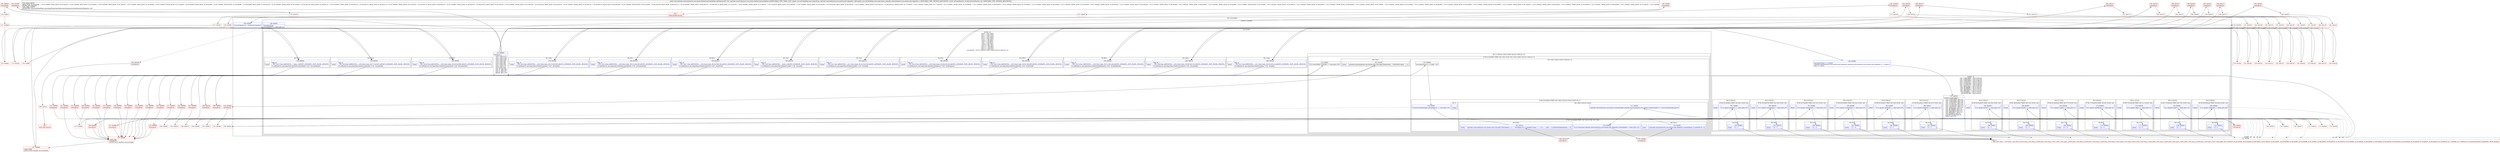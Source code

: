 digraph "CFG forandroidx.constraintlayout.core.motion.MotionConstrainedPoint.addValues(Ljava\/util\/HashMap;I)V" {
subgraph cluster_Region_1907793764 {
label = "R(2:1|(3:4|5|46))";
node [shape=record,color=blue];
Node_166 [shape=record,label="{166\:\ 0x0000|java.util.Iterator r0 = r9.keySet().iterator()\l\l}"];
subgraph cluster_LoopRegion_1854778675 {
label = "LOOP:0: (3:4|5|46)";
node [shape=record,color=blue];
Node_168 [shape=record,label="{168\:\ 0x000c|java.lang.String \lif (r0.hasNext() != false) goto L4\l}"];
subgraph cluster_Region_1954031680 {
label = "R(3:4|5|46)";
node [shape=record,color=blue];
Node_169 [shape=record,label="{169\:\ 0x000e|java.lang.String r1 = r0.next()\landroidx.constraintlayout.core.motion.utils.SplineSet androidx.constraintlayout.core.motion.utils.SplineSet r2 = r9.get(r1)\lchar r3 = 65535\l}"];
subgraph cluster_SwitchRegion_1909562471 {
label = "Switch: 13
 case -1249320806 -> R(2:(2:44|1)|1)
 case -1249320805 -> R(2:(2:41|1)|1)
 case -1249320804 -> R(2:(2:38|1)|1)
 case -1225497657 -> R(2:(2:35|1)|1)
 case -1225497656 -> R(2:(2:32|1)|1)
 case -1225497655 -> R(2:(2:29|1)|1)
 case -1001078227 -> R(2:(2:26|1)|1)
 case -987906986 -> R(2:(2:23|1)|1)
 case -987906985 -> R(2:(2:20|1)|1)
 case -908189618 -> R(2:(2:17|1)|1)
 case -908189617 -> R(2:(2:14|1)|1)
 case 92909918 -> R(2:(2:11|1)|1)
 case 803192288 -> R(2:(2:8|1)|1)";
node [shape=record,color=blue];
Node_170 [shape=record,label="{170\:\ 0x0020|switch(r1.hashCode()) \{\l    case \-1249320806: goto L42;\l    case \-1249320805: goto L39;\l    case \-1249320804: goto L36;\l    case \-1225497657: goto L33;\l    case \-1225497656: goto L30;\l    case \-1225497655: goto L27;\l    case \-1001078227: goto L24;\l    case \-987906986: goto L21;\l    case \-987906985: goto L18;\l    case \-908189618: goto L15;\l    case \-908189617: goto L12;\l    case 92909918: goto L9;\l    case 803192288: goto L6;\l    default: goto L45;\l\}\l}"];
subgraph cluster_Region_632277379 {
label = "R(2:(2:44|1)|1)";
node [shape=record,color=blue];
subgraph cluster_IfRegion_1613180909 {
label = "IF [B:209:0x00ab] THEN: R(2:44|1) ELSE: null";
node [shape=record,color=blue];
Node_209 [shape=record,label="{209\:\ 0x00ab|if (r1.equals(\"rotationX\") != false) goto L44\l}"];
subgraph cluster_Region_624872773 {
label = "R(2:44|1)";
node [shape=record,color=blue];
Node_210 [shape=record,label="{210\:\ 0x00ad|r3 = 2\l}"];
Node_InsnContainer_1673589487 [shape=record,label="{|break\l}"];
}
}
Node_InsnContainer_512714836 [shape=record,label="{|break\l}"];
}
subgraph cluster_Region_1169643991 {
label = "R(2:(2:41|1)|1)";
node [shape=record,color=blue];
subgraph cluster_IfRegion_481713867 {
label = "IF [B:206:0x00a1] THEN: R(2:41|1) ELSE: null";
node [shape=record,color=blue];
Node_206 [shape=record,label="{206\:\ 0x00a1|if (r1.equals(\"rotationY\") != false) goto L41\l}"];
subgraph cluster_Region_1746354783 {
label = "R(2:41|1)";
node [shape=record,color=blue];
Node_207 [shape=record,label="{207\:\ 0x00a3|r3 = 3\l}"];
Node_InsnContainer_2022019128 [shape=record,label="{|break\l}"];
}
}
Node_InsnContainer_489523892 [shape=record,label="{|break\l}"];
}
subgraph cluster_Region_1646985511 {
label = "R(2:(2:38|1)|1)";
node [shape=record,color=blue];
subgraph cluster_IfRegion_1279613871 {
label = "IF [B:203:0x0097] THEN: R(2:38|1) ELSE: null";
node [shape=record,color=blue];
Node_203 [shape=record,label="{203\:\ 0x0097|if (r1.equals(\"rotationZ\") != false) goto L38\l}"];
subgraph cluster_Region_1294207152 {
label = "R(2:38|1)";
node [shape=record,color=blue];
Node_204 [shape=record,label="{204\:\ 0x0099|r3 = 1\l}"];
Node_InsnContainer_412423759 [shape=record,label="{|break\l}"];
}
}
Node_InsnContainer_1763461059 [shape=record,label="{|break\l}"];
}
subgraph cluster_Region_1401176574 {
label = "R(2:(2:35|1)|1)";
node [shape=record,color=blue];
subgraph cluster_IfRegion_905637890 {
label = "IF [B:200:0x008c] THEN: R(2:35|1) ELSE: null";
node [shape=record,color=blue];
Node_200 [shape=record,label="{200\:\ 0x008c|if (r1.equals(\"translationX\") != false) goto L35\l}"];
subgraph cluster_Region_1864366040 {
label = "R(2:35|1)";
node [shape=record,color=blue];
Node_201 [shape=record,label="{201\:\ 0x008e|r3 = 'n'\l}"];
Node_InsnContainer_91074460 [shape=record,label="{|break\l}"];
}
}
Node_InsnContainer_239391405 [shape=record,label="{|break\l}"];
}
subgraph cluster_Region_2143217962 {
label = "R(2:(2:32|1)|1)";
node [shape=record,color=blue];
subgraph cluster_IfRegion_497450047 {
label = "IF [B:197:0x0081] THEN: R(2:32|1) ELSE: null";
node [shape=record,color=blue];
Node_197 [shape=record,label="{197\:\ 0x0081|if (r1.equals(\"translationY\") != false) goto L32\l}"];
subgraph cluster_Region_1016613787 {
label = "R(2:32|1)";
node [shape=record,color=blue];
Node_198 [shape=record,label="{198\:\ 0x0083|r3 = 11\l}"];
Node_InsnContainer_1977557336 [shape=record,label="{|break\l}"];
}
}
Node_InsnContainer_1562789108 [shape=record,label="{|break\l}"];
}
subgraph cluster_Region_1431896515 {
label = "R(2:(2:29|1)|1)";
node [shape=record,color=blue];
subgraph cluster_IfRegion_2066798803 {
label = "IF [B:194:0x0076] THEN: R(2:29|1) ELSE: null";
node [shape=record,color=blue];
Node_194 [shape=record,label="{194\:\ 0x0076|if (r1.equals(\"translationZ\") != false) goto L29\l}"];
subgraph cluster_Region_1850729453 {
label = "R(2:29|1)";
node [shape=record,color=blue];
Node_195 [shape=record,label="{195\:\ 0x0078|r3 = 'f'\l}"];
Node_InsnContainer_2003432204 [shape=record,label="{|break\l}"];
}
}
Node_InsnContainer_403118321 [shape=record,label="{|break\l}"];
}
subgraph cluster_Region_88954155 {
label = "R(2:(2:26|1)|1)";
node [shape=record,color=blue];
subgraph cluster_IfRegion_2026300177 {
label = "IF [B:191:0x006c] THEN: R(2:26|1) ELSE: null";
node [shape=record,color=blue];
Node_191 [shape=record,label="{191\:\ 0x006c|if (r1.equals(\"progress\") != false) goto L26\l}"];
subgraph cluster_Region_63112988 {
label = "R(2:26|1)";
node [shape=record,color=blue];
Node_192 [shape=record,label="{192\:\ 0x006e|r3 = 7\l}"];
Node_InsnContainer_1074761366 [shape=record,label="{|break\l}"];
}
}
Node_InsnContainer_1626330870 [shape=record,label="{|break\l}"];
}
subgraph cluster_Region_258225101 {
label = "R(2:(2:23|1)|1)";
node [shape=record,color=blue];
subgraph cluster_IfRegion_1089832795 {
label = "IF [B:188:0x0062] THEN: R(2:23|1) ELSE: null";
node [shape=record,color=blue];
Node_188 [shape=record,label="{188\:\ 0x0062|if (r1.equals(\"pivotX\") != false) goto L23\l}"];
subgraph cluster_Region_334659979 {
label = "R(2:23|1)";
node [shape=record,color=blue];
Node_189 [shape=record,label="{189\:\ 0x0064|r3 = 4\l}"];
Node_InsnContainer_2092092141 [shape=record,label="{|break\l}"];
}
}
Node_InsnContainer_1660222443 [shape=record,label="{|break\l}"];
}
subgraph cluster_Region_1277187619 {
label = "R(2:(2:20|1)|1)";
node [shape=record,color=blue];
subgraph cluster_IfRegion_537120675 {
label = "IF [B:185:0x0058] THEN: R(2:20|1) ELSE: null";
node [shape=record,color=blue];
Node_185 [shape=record,label="{185\:\ 0x0058|if (r1.equals(\"pivotY\") != false) goto L20\l}"];
subgraph cluster_Region_1833489661 {
label = "R(2:20|1)";
node [shape=record,color=blue];
Node_186 [shape=record,label="{186\:\ 0x005a|r3 = 5\l}"];
Node_InsnContainer_1242340588 [shape=record,label="{|break\l}"];
}
}
Node_InsnContainer_266477029 [shape=record,label="{|break\l}"];
}
subgraph cluster_Region_1094570868 {
label = "R(2:(2:17|1)|1)";
node [shape=record,color=blue];
subgraph cluster_IfRegion_2147312167 {
label = "IF [B:182:0x004d] THEN: R(2:17|1) ELSE: null";
node [shape=record,color=blue];
Node_182 [shape=record,label="{182\:\ 0x004d|if (r1.equals(\"scaleX\") != false) goto L17\l}"];
subgraph cluster_Region_2080965170 {
label = "R(2:17|1)";
node [shape=record,color=blue];
Node_183 [shape=record,label="{183\:\ 0x004f|r3 = 'b'\l}"];
Node_InsnContainer_1362655944 [shape=record,label="{|break\l}"];
}
}
Node_InsnContainer_1319782463 [shape=record,label="{|break\l}"];
}
subgraph cluster_Region_1629717741 {
label = "R(2:(2:14|1)|1)";
node [shape=record,color=blue];
subgraph cluster_IfRegion_1968910004 {
label = "IF [B:179:0x0041] THEN: R(2:14|1) ELSE: null";
node [shape=record,color=blue];
Node_179 [shape=record,label="{179\:\ 0x0041|if (r1.equals(\"scaleY\") != false) goto L14\l}"];
subgraph cluster_Region_1734938952 {
label = "R(2:14|1)";
node [shape=record,color=blue];
Node_180 [shape=record,label="{180\:\ 0x0043|r3 = 't'\l}"];
Node_InsnContainer_1730671853 [shape=record,label="{|break\l}"];
}
}
Node_InsnContainer_2068886406 [shape=record,label="{|break\l}"];
}
subgraph cluster_Region_111760621 {
label = "R(2:(2:11|1)|1)";
node [shape=record,color=blue];
subgraph cluster_IfRegion_707519490 {
label = "IF [B:176:0x0036] THEN: R(2:11|1) ELSE: null";
node [shape=record,color=blue];
Node_176 [shape=record,label="{176\:\ 0x0036|if (r1.equals(\"alpha\") != false) goto L11\l}"];
subgraph cluster_Region_1611672311 {
label = "R(2:11|1)";
node [shape=record,color=blue];
Node_177 [shape=record,label="{177\:\ 0x0038|r3 = 0\l}"];
Node_InsnContainer_1920204086 [shape=record,label="{|break\l}"];
}
}
Node_InsnContainer_205630589 [shape=record,label="{|break\l}"];
}
subgraph cluster_Region_1082367780 {
label = "R(2:(2:8|1)|1)";
node [shape=record,color=blue];
subgraph cluster_IfRegion_905803970 {
label = "IF [B:173:0x002b] THEN: R(2:8|1) ELSE: null";
node [shape=record,color=blue];
Node_173 [shape=record,label="{173\:\ 0x002b|if (r1.equals(\"pathRotate\") != false) goto L8\l}"];
subgraph cluster_Region_1272247604 {
label = "R(2:8|1)";
node [shape=record,color=blue];
Node_174 [shape=record,label="{174\:\ 0x002d|r3 = 6\l}"];
Node_InsnContainer_1477097734 [shape=record,label="{|break\l}"];
}
}
Node_InsnContainer_1495909438 [shape=record,label="{|break\l}"];
}
}
subgraph cluster_SwitchRegion_2146989806 {
label = "Switch: 14
 case 0 -> R(2:124|1)
 case 1 -> R(2:118|1)
 case 2 -> R(2:112|1)
 case 3 -> R(2:106|1)
 case 4 -> R(2:100|1)
 case 5 -> R(2:94|1)
 case 6 -> R(2:88|1)
 case 7 -> R(2:82|1)
 case 8 -> R(2:76|1)
 case 9 -> R(2:70|1)
 case 10 -> R(2:64|1)
 case 11 -> R(2:58|1)
 case 12 -> R(2:51|1)
 case default -> R(1:(2:130|1)(2:133|(2:136|(2:142|1)(2:139|1))(1:1)))";
node [shape=record,color=blue];
Node_212 [shape=record,label="{212\:\ 0x00b1|switch(r3) \{\l    case 0: goto L120;\l    case 1: goto L114;\l    case 2: goto L108;\l    case 3: goto L102;\l    case 4: goto L96;\l    case 5: goto L90;\l    case 6: goto L84;\l    case 7: goto L78;\l    case 8: goto L72;\l    case 9: goto L66;\l    case 10: goto L60;\l    case 11: goto L54;\l    case 12: goto L47;\l    default: goto L126;\l\}\l}"];
subgraph cluster_Region_89384167 {
label = "R(2:124|1)";
node [shape=record,color=blue];
Node_284 [shape=record,label="{284\:\ 0x01aa|PHI: r4 \l  PHI: (r4v5 float A[REMOVE]) = (r4v1 float) binds: [B:281:0x01a5] A[DONT_GENERATE, DONT_INLINE, REMOVE]\l|r2.setPoint(r10, java.lang.Float.isNaN(r8.alpha) ? 1.0f : r8.alpha)\l}"];
Node_InsnContainer_93264512 [shape=record,label="{|break\l}"];
}
subgraph cluster_Region_1029467495 {
label = "R(2:118|1)";
node [shape=record,color=blue];
Node_279 [shape=record,label="{279\:\ 0x019b|PHI: r6 \l  PHI: (r6v4 float A[REMOVE]) = (r6v0 float) binds: [B:276:0x0196] A[DONT_GENERATE, DONT_INLINE, REMOVE]\l|r2.setPoint(r10, java.lang.Float.isNaN(r8.rotation) ? 0.0f : r8.rotation)\l}"];
Node_InsnContainer_1542080923 [shape=record,label="{|break\l}"];
}
subgraph cluster_Region_1421815808 {
label = "R(2:112|1)";
node [shape=record,color=blue];
Node_274 [shape=record,label="{274\:\ 0x018c|PHI: r6 \l  PHI: (r6v6 float A[REMOVE]) = (r6v0 float) binds: [B:271:0x0187] A[DONT_GENERATE, DONT_INLINE, REMOVE]\l|r2.setPoint(r10, java.lang.Float.isNaN(r8.rotationX) ? 0.0f : r8.rotationX)\l}"];
Node_InsnContainer_1453656425 [shape=record,label="{|break\l}"];
}
subgraph cluster_Region_1630546175 {
label = "R(2:106|1)";
node [shape=record,color=blue];
Node_269 [shape=record,label="{269\:\ 0x017d|PHI: r6 \l  PHI: (r6v8 float A[REMOVE]) = (r6v0 float) binds: [B:266:0x0178] A[DONT_GENERATE, DONT_INLINE, REMOVE]\l|r2.setPoint(r10, java.lang.Float.isNaN(r8.rotationY) ? 0.0f : r8.rotationY)\l}"];
Node_InsnContainer_1094332343 [shape=record,label="{|break\l}"];
}
subgraph cluster_Region_2078186722 {
label = "R(2:100|1)";
node [shape=record,color=blue];
Node_264 [shape=record,label="{264\:\ 0x016d|PHI: r6 \l  PHI: (r6v10 float A[REMOVE]) = (r6v0 float) binds: [B:261:0x0168] A[DONT_GENERATE, DONT_INLINE, REMOVE]\l|r2.setPoint(r10, java.lang.Float.isNaN(r8.mPivotX) ? 0.0f : r8.mPivotX)\l}"];
Node_InsnContainer_1008494090 [shape=record,label="{|break\l}"];
}
subgraph cluster_Region_632811947 {
label = "R(2:94|1)";
node [shape=record,color=blue];
Node_259 [shape=record,label="{259\:\ 0x015d|PHI: r6 \l  PHI: (r6v12 float A[REMOVE]) = (r6v0 float) binds: [B:256:0x0158] A[DONT_GENERATE, DONT_INLINE, REMOVE]\l|r2.setPoint(r10, java.lang.Float.isNaN(r8.mPivotY) ? 0.0f : r8.mPivotY)\l}"];
Node_InsnContainer_900945539 [shape=record,label="{|break\l}"];
}
subgraph cluster_Region_136706605 {
label = "R(2:88|1)";
node [shape=record,color=blue];
Node_254 [shape=record,label="{254\:\ 0x014d|PHI: r6 \l  PHI: (r6v14 float A[REMOVE]) = (r6v0 float) binds: [B:251:0x0148] A[DONT_GENERATE, DONT_INLINE, REMOVE]\l|r2.setPoint(r10, java.lang.Float.isNaN(r8.mPathRotate) ? 0.0f : r8.mPathRotate)\l}"];
Node_InsnContainer_1269038877 [shape=record,label="{|break\l}"];
}
subgraph cluster_Region_1748126726 {
label = "R(2:82|1)";
node [shape=record,color=blue];
Node_249 [shape=record,label="{249\:\ 0x013d|PHI: r6 \l  PHI: (r6v16 float A[REMOVE]) = (r6v0 float) binds: [B:246:0x0138] A[DONT_GENERATE, DONT_INLINE, REMOVE]\l|r2.setPoint(r10, java.lang.Float.isNaN(r8.mProgress) ? 0.0f : r8.mProgress)\l}"];
Node_InsnContainer_1534342729 [shape=record,label="{|break\l}"];
}
subgraph cluster_Region_1736762478 {
label = "R(2:76|1)";
node [shape=record,color=blue];
Node_244 [shape=record,label="{244\:\ 0x012d|PHI: r4 \l  PHI: (r4v7 float A[REMOVE]) = (r4v1 float) binds: [B:241:0x0128] A[DONT_GENERATE, DONT_INLINE, REMOVE]\l|r2.setPoint(r10, java.lang.Float.isNaN(r8.scaleX) ? 1.0f : r8.scaleX)\l}"];
Node_InsnContainer_75966235 [shape=record,label="{|break\l}"];
}
subgraph cluster_Region_2099542940 {
label = "R(2:70|1)";
node [shape=record,color=blue];
Node_239 [shape=record,label="{239\:\ 0x011d|PHI: r4 \l  PHI: (r4v9 float A[REMOVE]) =  binds: [] A[DONT_GENERATE, DONT_INLINE, REMOVE]\l|r2.setPoint(r10, java.lang.Float.isNaN(r8.scaleY) ? 1.0f : r8.scaleY)\l}"];
Node_InsnContainer_724532806 [shape=record,label="{|break\l}"];
}
subgraph cluster_Region_1517748871 {
label = "R(2:64|1)";
node [shape=record,color=blue];
Node_234 [shape=record,label="{234\:\ 0x010d|PHI: r6 \l  PHI: (r6v18 float A[REMOVE]) = (r6v0 float) binds: [B:231:0x0108] A[DONT_GENERATE, DONT_INLINE, REMOVE]\l|r2.setPoint(r10, java.lang.Float.isNaN(r8.translationX) ? 0.0f : r8.translationX)\l}"];
Node_InsnContainer_2141206313 [shape=record,label="{|break\l}"];
}
subgraph cluster_Region_543106995 {
label = "R(2:58|1)";
node [shape=record,color=blue];
Node_229 [shape=record,label="{229\:\ 0x00fd|PHI: r6 \l  PHI: (r6v20 float A[REMOVE]) = (r6v0 float) binds: [B:226:0x00f8] A[DONT_GENERATE, DONT_INLINE, REMOVE]\l|r2.setPoint(r10, java.lang.Float.isNaN(r8.translationY) ? 0.0f : r8.translationY)\l}"];
Node_InsnContainer_94146794 [shape=record,label="{|break\l}"];
}
subgraph cluster_Region_1622675522 {
label = "R(2:51|1)";
node [shape=record,color=blue];
Node_224 [shape=record,label="{224\:\ 0x00ed|PHI: r6 \l  PHI: (r6v22 float A[REMOVE]) =  binds: [] A[DONT_GENERATE, DONT_INLINE, REMOVE]\l|r2.setPoint(r10, java.lang.Float.isNaN(r8.translationZ) ? 0.0f : r8.translationZ)\l}"];
Node_InsnContainer_949932221 [shape=record,label="{|break\l}"];
}
subgraph cluster_Region_1746097318 {
label = "R(1:(2:130|1)(2:133|(2:136|(2:142|1)(2:139|1))(1:1)))";
node [shape=record,color=blue];
subgraph cluster_IfRegion_385101810 {
label = "IF [B:214:0x00bc] THEN: R(2:130|1) ELSE: R(2:133|(2:136|(2:142|1)(2:139|1))(1:1))";
node [shape=record,color=blue];
Node_214 [shape=record,label="{214\:\ 0x00bc|if (r1.startsWith(\"CUSTOM\") != true) goto L129\l}"];
subgraph cluster_Region_1997469190 {
label = "R(2:130|1)";
node [shape=record,color=blue];
Node_287 [shape=record,label="{287\:\ 0x01d5|androidx.constraintlayout.core.motion.utils.Utils.loge(\"MotionPaths\", \"UNKNOWN spline \" + r1)\l}"];
Node_InsnContainer_962317154 [shape=record,label="{|break\l}"];
}
subgraph cluster_Region_1354025736 {
label = "R(2:133|(2:136|(2:142|1)(2:139|1))(1:1))";
node [shape=record,color=blue];
Node_215 [shape=record,label="{215\:\ 0x00be|java.lang.String r3 = r1.split(\",\")[1]\l}"];
subgraph cluster_IfRegion_823264379 {
label = "IF [B:216:0x00cc] THEN: R(2:136|(2:142|1)(2:139|1)) ELSE: R(1:1)";
node [shape=record,color=blue];
Node_216 [shape=record,label="{216\:\ 0x00cc|if (r8.mCustomVariable.containsKey(r3) == true) goto L135\l}"];
subgraph cluster_Region_1568877112 {
label = "R(2:136|(2:142|1)(2:139|1))";
node [shape=record,color=blue];
Node_217 [shape=record,label="{217\:\ 0x00ce|androidx.constraintlayout.core.motion.CustomVariable androidx.constraintlayout.core.motion.CustomVariable r5 = r8.mCustomVariable.get(r3)\l}"];
subgraph cluster_IfRegion_1050574674 {
label = "IF [B:218:0x00d8] THEN: R(2:142|1) ELSE: R(2:139|1)";
node [shape=record,color=blue];
Node_218 [shape=record,label="{218\:\ 0x00d8|if ((r2 instanceof androidx.constraintlayout.core.motion.utils.SplineSet.CustomSpline) != false) goto L141\l}"];
subgraph cluster_Region_1545548092 {
label = "R(2:142|1)";
node [shape=record,color=blue];
Node_219 [shape=record,label="{219\:\ 0x00da|((androidx.constraintlayout.core.motion.utils.SplineSet.CustomSpline) r2).setPoint(r10, r5)\l}"];
Node_InsnContainer_1268715147 [shape=record,label="{|break\l}"];
}
subgraph cluster_Region_94693299 {
label = "R(2:139|1)";
node [shape=record,color=blue];
Node_285 [shape=record,label="{285\:\ 0x01ae|androidx.constraintlayout.core.motion.utils.Utils.loge(\"MotionPaths\", r1 + \" ViewSpline not a CustomSet frame = \" + r10 + \", value\" + r5.getValueToInterpolate() + r2)\l}"];
Node_InsnContainer_2091066293 [shape=record,label="{|break\l}"];
}
}
}
subgraph cluster_Region_2090685665 {
label = "R(1:1)";
node [shape=record,color=blue];
Node_InsnContainer_469405899 [shape=record,label="{|break\l}"];
}
}
}
}
}
}
}
}
}
Node_164 [shape=record,color=red,label="{164\:\ ?|MTH_ENTER_BLOCK\l}"];
Node_167 [shape=record,color=red,label="{167\:\ 0x0008|LOOP_START\lLOOP:0: B:167:0x0008\-\>B:310:0x0008\l}"];
Node_172 [shape=record,color=red,label="{172\:\ 0x0025}"];
Node_175 [shape=record,color=red,label="{175\:\ 0x0030}"];
Node_178 [shape=record,color=red,label="{178\:\ 0x003b}"];
Node_181 [shape=record,color=red,label="{181\:\ 0x0047}"];
Node_184 [shape=record,color=red,label="{184\:\ 0x0052}"];
Node_187 [shape=record,color=red,label="{187\:\ 0x005c}"];
Node_190 [shape=record,color=red,label="{190\:\ 0x0066}"];
Node_193 [shape=record,color=red,label="{193\:\ 0x0070}"];
Node_196 [shape=record,color=red,label="{196\:\ 0x007b}"];
Node_199 [shape=record,color=red,label="{199\:\ 0x0086}"];
Node_202 [shape=record,color=red,label="{202\:\ 0x0091}"];
Node_205 [shape=record,color=red,label="{205\:\ 0x009b}"];
Node_208 [shape=record,color=red,label="{208\:\ 0x00a5}"];
Node_211 [shape=record,color=red,label="{211\:\ 0x00ae|PHI: r3 \l  PHI: (r3v1 char) = (r3v0 char), (r3v0 char), (r3v35 char), (r3v0 char), (r3v36 char), (r3v0 char), (r3v37 char), (r3v0 char), (r3v38 char), (r3v0 char), (r3v39 char), (r3v0 char), (r3v40 char), (r3v0 char), (r3v41 char), (r3v0 char), (r3v42 char), (r3v0 char), (r3v43 char), (r3v0 char), (r3v44 char), (r3v0 char), (r3v45 char), (r3v0 char), (r3v46 char), (r3v0 char), (r3v47 char) binds: [B:170:0x0020, B:209:0x00ab, B:210:0x00ad, B:206:0x00a1, B:207:0x00a3, B:203:0x0097, B:204:0x0099, B:200:0x008c, B:201:0x008e, B:197:0x0081, B:198:0x0083, B:194:0x0076, B:195:0x0078, B:191:0x006c, B:192:0x006e, B:188:0x0062, B:189:0x0064, B:185:0x0058, B:186:0x005a, B:182:0x004d, B:183:0x004f, B:179:0x0041, B:180:0x0043, B:176:0x0036, B:177:0x0038, B:173:0x002b, B:174:0x002d] A[DONT_GENERATE, DONT_INLINE]\l}"];
Node_291 [shape=record,color=red,label="{291\:\ 0x00e2|SYNTHETIC\l}"];
Node_220 [shape=record,color=red,label="{220\:\ 0x00e2}"];
Node_221 [shape=record,color=red,label="{221\:\ 0x00e8}"];
Node_223 [shape=record,color=red,label="{223\:\ 0x00eb}"];
Node_311 [shape=record,color=red,label="{311\:\ 0x0008|SYNTHETIC\l}"];
Node_310 [shape=record,color=red,label="{310\:\ 0x0008|LOOP_END\lSYNTHETIC\lLOOP:0: B:167:0x0008\-\>B:310:0x0008\l}"];
Node_292 [shape=record,color=red,label="{292\:\ 0x00f2|SYNTHETIC\l}"];
Node_225 [shape=record,color=red,label="{225\:\ 0x00f2}"];
Node_226 [shape=record,color=red,label="{226\:\ 0x00f8}"];
Node_228 [shape=record,color=red,label="{228\:\ 0x00fb}"];
Node_312 [shape=record,color=red,label="{312\:\ 0x0008|SYNTHETIC\l}"];
Node_293 [shape=record,color=red,label="{293\:\ 0x0102|SYNTHETIC\l}"];
Node_230 [shape=record,color=red,label="{230\:\ 0x0102}"];
Node_231 [shape=record,color=red,label="{231\:\ 0x0108}"];
Node_233 [shape=record,color=red,label="{233\:\ 0x010b}"];
Node_313 [shape=record,color=red,label="{313\:\ 0x0008|SYNTHETIC\l}"];
Node_294 [shape=record,color=red,label="{294\:\ 0x0112|SYNTHETIC\l}"];
Node_235 [shape=record,color=red,label="{235\:\ 0x0112}"];
Node_236 [shape=record,color=red,label="{236\:\ 0x0118}"];
Node_238 [shape=record,color=red,label="{238\:\ 0x011b}"];
Node_314 [shape=record,color=red,label="{314\:\ 0x0008|SYNTHETIC\l}"];
Node_295 [shape=record,color=red,label="{295\:\ 0x0122|SYNTHETIC\l}"];
Node_240 [shape=record,color=red,label="{240\:\ 0x0122}"];
Node_241 [shape=record,color=red,label="{241\:\ 0x0128}"];
Node_243 [shape=record,color=red,label="{243\:\ 0x012b}"];
Node_315 [shape=record,color=red,label="{315\:\ 0x0008|SYNTHETIC\l}"];
Node_296 [shape=record,color=red,label="{296\:\ 0x0132|SYNTHETIC\l}"];
Node_245 [shape=record,color=red,label="{245\:\ 0x0132}"];
Node_246 [shape=record,color=red,label="{246\:\ 0x0138}"];
Node_248 [shape=record,color=red,label="{248\:\ 0x013b}"];
Node_316 [shape=record,color=red,label="{316\:\ 0x0008|SYNTHETIC\l}"];
Node_297 [shape=record,color=red,label="{297\:\ 0x0142|SYNTHETIC\l}"];
Node_250 [shape=record,color=red,label="{250\:\ 0x0142}"];
Node_251 [shape=record,color=red,label="{251\:\ 0x0148}"];
Node_253 [shape=record,color=red,label="{253\:\ 0x014b}"];
Node_317 [shape=record,color=red,label="{317\:\ 0x0008|SYNTHETIC\l}"];
Node_298 [shape=record,color=red,label="{298\:\ 0x0152|SYNTHETIC\l}"];
Node_255 [shape=record,color=red,label="{255\:\ 0x0152}"];
Node_256 [shape=record,color=red,label="{256\:\ 0x0158}"];
Node_258 [shape=record,color=red,label="{258\:\ 0x015b}"];
Node_318 [shape=record,color=red,label="{318\:\ 0x0008|SYNTHETIC\l}"];
Node_299 [shape=record,color=red,label="{299\:\ 0x0162|SYNTHETIC\l}"];
Node_260 [shape=record,color=red,label="{260\:\ 0x0162}"];
Node_261 [shape=record,color=red,label="{261\:\ 0x0168}"];
Node_263 [shape=record,color=red,label="{263\:\ 0x016b}"];
Node_319 [shape=record,color=red,label="{319\:\ 0x0008|SYNTHETIC\l}"];
Node_300 [shape=record,color=red,label="{300\:\ 0x0172|SYNTHETIC\l}"];
Node_265 [shape=record,color=red,label="{265\:\ 0x0172}"];
Node_266 [shape=record,color=red,label="{266\:\ 0x0178}"];
Node_268 [shape=record,color=red,label="{268\:\ 0x017b}"];
Node_320 [shape=record,color=red,label="{320\:\ 0x0008|SYNTHETIC\l}"];
Node_301 [shape=record,color=red,label="{301\:\ 0x0181|SYNTHETIC\l}"];
Node_270 [shape=record,color=red,label="{270\:\ 0x0181}"];
Node_271 [shape=record,color=red,label="{271\:\ 0x0187}"];
Node_273 [shape=record,color=red,label="{273\:\ 0x018a}"];
Node_321 [shape=record,color=red,label="{321\:\ 0x0008|SYNTHETIC\l}"];
Node_302 [shape=record,color=red,label="{302\:\ 0x0190|SYNTHETIC\l}"];
Node_275 [shape=record,color=red,label="{275\:\ 0x0190}"];
Node_276 [shape=record,color=red,label="{276\:\ 0x0196}"];
Node_278 [shape=record,color=red,label="{278\:\ 0x0199}"];
Node_322 [shape=record,color=red,label="{322\:\ 0x0008|SYNTHETIC\l}"];
Node_303 [shape=record,color=red,label="{303\:\ 0x019f|SYNTHETIC\l}"];
Node_280 [shape=record,color=red,label="{280\:\ 0x019f}"];
Node_281 [shape=record,color=red,label="{281\:\ 0x01a5}"];
Node_283 [shape=record,color=red,label="{283\:\ 0x01a8}"];
Node_323 [shape=record,color=red,label="{323\:\ 0x0008|SYNTHETIC\l}"];
Node_309 [shape=record,color=red,label="{309\:\ 0x00b4|SYNTHETIC\l}"];
Node_213 [shape=record,color=red,label="{213\:\ 0x00b4}"];
Node_304 [shape=record,color=red,label="{304\:\ 0x01d5|SYNTHETIC\l}"];
Node_324 [shape=record,color=red,label="{324\:\ 0x0008|SYNTHETIC\l}"];
Node_308 [shape=record,color=red,label="{308\:\ 0x00be|SYNTHETIC\l}"];
Node_305 [shape=record,color=red,label="{305\:\ 0x00ce|SYNTHETIC\l}"];
Node_306 [shape=record,color=red,label="{306\:\ 0x01ae|SYNTHETIC\l}"];
Node_326 [shape=record,color=red,label="{326\:\ 0x0008|SYNTHETIC\l}"];
Node_307 [shape=record,color=red,label="{307\:\ 0x00da|SYNTHETIC\l}"];
Node_327 [shape=record,color=red,label="{327\:\ 0x0008|SYNTHETIC\l}"];
Node_325 [shape=record,color=red,label="{325\:\ 0x0008|SYNTHETIC\l}"];
Node_290 [shape=record,color=red,label="{290\:\ 0x01eb|SYNTHETIC\l}"];
Node_289 [shape=record,color=red,label="{289\:\ 0x01eb}"];
Node_165 [shape=record,color=red,label="{165\:\ ?|MTH_EXIT_BLOCK\l}"];
MethodNode[shape=record,label="{public void androidx.constraintlayout.core.motion.MotionConstrainedPoint.addValues((r8v0 'this' androidx.constraintlayout.core.motion.MotionConstrainedPoint A[IMMUTABLE_TYPE, THIS]), (r9v0 'splines' java.util.HashMap\<java.lang.String, androidx.constraintlayout.core.motion.utils.SplineSet\> A[D('splines' java.util.HashMap\<java.lang.String, androidx.constraintlayout.core.motion.utils.SplineSet\>), IMMUTABLE_TYPE, METHOD_ARGUMENT]), (r10v0 'mFramePosition' int A[D('mFramePosition' int), IMMUTABLE_TYPE, METHOD_ARGUMENT]))  | USE_LINES_HINTS\lBACK_EDGE: B:219:0x00da \-\> B:167:0x0008, BACK_EDGE: B:285:0x01ae \-\> B:167:0x0008, BACK_EDGE: B:216:0x00cc \-\> B:167:0x0008, BACK_EDGE: B:287:0x01d5 \-\> B:167:0x0008, BACK_EDGE: B:224:0x00ed \-\> B:167:0x0008, CROSS_EDGE: B:221:0x00e8 \-\> B:224:0x00ed, BACK_EDGE: B:229:0x00fd \-\> B:167:0x0008, CROSS_EDGE: B:226:0x00f8 \-\> B:229:0x00fd, BACK_EDGE: B:234:0x010d \-\> B:167:0x0008, CROSS_EDGE: B:231:0x0108 \-\> B:234:0x010d, BACK_EDGE: B:239:0x011d \-\> B:167:0x0008, CROSS_EDGE: B:236:0x0118 \-\> B:239:0x011d, BACK_EDGE: B:244:0x012d \-\> B:167:0x0008, CROSS_EDGE: B:241:0x0128 \-\> B:244:0x012d, BACK_EDGE: B:249:0x013d \-\> B:167:0x0008, CROSS_EDGE: B:246:0x0138 \-\> B:249:0x013d, BACK_EDGE: B:254:0x014d \-\> B:167:0x0008, CROSS_EDGE: B:251:0x0148 \-\> B:254:0x014d, BACK_EDGE: B:259:0x015d \-\> B:167:0x0008, CROSS_EDGE: B:256:0x0158 \-\> B:259:0x015d, BACK_EDGE: B:264:0x016d \-\> B:167:0x0008, CROSS_EDGE: B:261:0x0168 \-\> B:264:0x016d, BACK_EDGE: B:269:0x017d \-\> B:167:0x0008, CROSS_EDGE: B:266:0x0178 \-\> B:269:0x017d, BACK_EDGE: B:274:0x018c \-\> B:167:0x0008, CROSS_EDGE: B:271:0x0187 \-\> B:274:0x018c, BACK_EDGE: B:279:0x019b \-\> B:167:0x0008, CROSS_EDGE: B:276:0x0196 \-\> B:279:0x019b, BACK_EDGE: B:284:0x01aa \-\> B:167:0x0008, CROSS_EDGE: B:281:0x01a5 \-\> B:284:0x01aa, CROSS_EDGE: B:173:0x002b \-\> B:211:0x00ae, CROSS_EDGE: B:177:0x0038 \-\> B:211:0x00ae, CROSS_EDGE: B:176:0x0036 \-\> B:211:0x00ae, CROSS_EDGE: B:180:0x0043 \-\> B:211:0x00ae, CROSS_EDGE: B:179:0x0041 \-\> B:211:0x00ae, CROSS_EDGE: B:183:0x004f \-\> B:211:0x00ae, CROSS_EDGE: B:182:0x004d \-\> B:211:0x00ae, CROSS_EDGE: B:186:0x005a \-\> B:211:0x00ae, CROSS_EDGE: B:185:0x0058 \-\> B:211:0x00ae, CROSS_EDGE: B:189:0x0064 \-\> B:211:0x00ae, CROSS_EDGE: B:188:0x0062 \-\> B:211:0x00ae, CROSS_EDGE: B:192:0x006e \-\> B:211:0x00ae, CROSS_EDGE: B:191:0x006c \-\> B:211:0x00ae, CROSS_EDGE: B:195:0x0078 \-\> B:211:0x00ae, CROSS_EDGE: B:194:0x0076 \-\> B:211:0x00ae, CROSS_EDGE: B:198:0x0083 \-\> B:211:0x00ae, CROSS_EDGE: B:197:0x0081 \-\> B:211:0x00ae, CROSS_EDGE: B:201:0x008e \-\> B:211:0x00ae, CROSS_EDGE: B:200:0x008c \-\> B:211:0x00ae, CROSS_EDGE: B:204:0x0099 \-\> B:211:0x00ae, CROSS_EDGE: B:203:0x0097 \-\> B:211:0x00ae, CROSS_EDGE: B:207:0x00a3 \-\> B:211:0x00ae, CROSS_EDGE: B:206:0x00a1 \-\> B:211:0x00ae, CROSS_EDGE: B:210:0x00ad \-\> B:211:0x00ae, CROSS_EDGE: B:209:0x00ab \-\> B:211:0x00ae, CROSS_EDGE: B:170:0x0020 \-\> B:211:0x00ae\lINLINE_NOT_NEEDED\lTYPE_VARS: EMPTY\lSIGNATURE: (Ljava\/util\/HashMap\<Ljava\/lang\/String;Landroidx\/constraintlayout\/core\/motion\/utils\/SplineSet;\>;I)V\l}"];
MethodNode -> Node_164;Node_166 -> Node_167;
Node_168 -> Node_169;
Node_168 -> Node_290[style=dashed];
Node_169 -> Node_170;
Node_170 -> Node_172;
Node_170 -> Node_175;
Node_170 -> Node_178;
Node_170 -> Node_181;
Node_170 -> Node_184;
Node_170 -> Node_187;
Node_170 -> Node_190;
Node_170 -> Node_193;
Node_170 -> Node_196;
Node_170 -> Node_199;
Node_170 -> Node_202;
Node_170 -> Node_205;
Node_170 -> Node_208;
Node_170 -> Node_211;
Node_209 -> Node_210;
Node_209 -> Node_211[style=dashed];
Node_210 -> Node_211;
Node_206 -> Node_207;
Node_206 -> Node_211[style=dashed];
Node_207 -> Node_211;
Node_203 -> Node_204;
Node_203 -> Node_211[style=dashed];
Node_204 -> Node_211;
Node_200 -> Node_201;
Node_200 -> Node_211[style=dashed];
Node_201 -> Node_211;
Node_197 -> Node_198;
Node_197 -> Node_211[style=dashed];
Node_198 -> Node_211;
Node_194 -> Node_195;
Node_194 -> Node_211[style=dashed];
Node_195 -> Node_211;
Node_191 -> Node_192;
Node_191 -> Node_211[style=dashed];
Node_192 -> Node_211;
Node_188 -> Node_189;
Node_188 -> Node_211[style=dashed];
Node_189 -> Node_211;
Node_185 -> Node_186;
Node_185 -> Node_211[style=dashed];
Node_186 -> Node_211;
Node_182 -> Node_183;
Node_182 -> Node_211[style=dashed];
Node_183 -> Node_211;
Node_179 -> Node_180;
Node_179 -> Node_211[style=dashed];
Node_180 -> Node_211;
Node_176 -> Node_177;
Node_176 -> Node_211[style=dashed];
Node_177 -> Node_211;
Node_173 -> Node_174;
Node_173 -> Node_211[style=dashed];
Node_174 -> Node_211;
Node_212 -> Node_291;
Node_212 -> Node_292;
Node_212 -> Node_293;
Node_212 -> Node_294;
Node_212 -> Node_295;
Node_212 -> Node_296;
Node_212 -> Node_297;
Node_212 -> Node_298;
Node_212 -> Node_299;
Node_212 -> Node_300;
Node_212 -> Node_301;
Node_212 -> Node_302;
Node_212 -> Node_303;
Node_212 -> Node_309;
Node_284 -> Node_323;
Node_279 -> Node_322;
Node_274 -> Node_321;
Node_269 -> Node_320;
Node_264 -> Node_319;
Node_259 -> Node_318;
Node_254 -> Node_317;
Node_249 -> Node_316;
Node_244 -> Node_315;
Node_239 -> Node_314;
Node_234 -> Node_313;
Node_229 -> Node_312;
Node_224 -> Node_311;
Node_214 -> Node_304;
Node_214 -> Node_308[style=dashed];
Node_287 -> Node_324;
Node_215 -> Node_216;
Node_216 -> Node_305;
Node_216 -> Node_325[style=dashed];
Node_217 -> Node_218;
Node_218 -> Node_306[style=dashed];
Node_218 -> Node_307;
Node_219 -> Node_327;
Node_285 -> Node_326;
Node_164 -> Node_166;
Node_167 -> Node_168;
Node_172 -> Node_173;
Node_175 -> Node_176;
Node_178 -> Node_179;
Node_181 -> Node_182;
Node_184 -> Node_185;
Node_187 -> Node_188;
Node_190 -> Node_191;
Node_193 -> Node_194;
Node_196 -> Node_197;
Node_199 -> Node_200;
Node_202 -> Node_203;
Node_205 -> Node_206;
Node_208 -> Node_209;
Node_211 -> Node_212;
Node_291 -> Node_220;
Node_220 -> Node_221;
Node_221 -> Node_223;
Node_221 -> Node_224;
Node_223 -> Node_224;
Node_311 -> Node_310;
Node_310 -> Node_167;
Node_292 -> Node_225;
Node_225 -> Node_226;
Node_226 -> Node_228;
Node_226 -> Node_229;
Node_228 -> Node_229;
Node_312 -> Node_310;
Node_293 -> Node_230;
Node_230 -> Node_231;
Node_231 -> Node_233;
Node_231 -> Node_234;
Node_233 -> Node_234;
Node_313 -> Node_310;
Node_294 -> Node_235;
Node_235 -> Node_236;
Node_236 -> Node_238;
Node_236 -> Node_239;
Node_238 -> Node_239;
Node_314 -> Node_310;
Node_295 -> Node_240;
Node_240 -> Node_241;
Node_241 -> Node_243;
Node_241 -> Node_244;
Node_243 -> Node_244;
Node_315 -> Node_310;
Node_296 -> Node_245;
Node_245 -> Node_246;
Node_246 -> Node_248;
Node_246 -> Node_249;
Node_248 -> Node_249;
Node_316 -> Node_310;
Node_297 -> Node_250;
Node_250 -> Node_251;
Node_251 -> Node_253;
Node_251 -> Node_254;
Node_253 -> Node_254;
Node_317 -> Node_310;
Node_298 -> Node_255;
Node_255 -> Node_256;
Node_256 -> Node_258;
Node_256 -> Node_259;
Node_258 -> Node_259;
Node_318 -> Node_310;
Node_299 -> Node_260;
Node_260 -> Node_261;
Node_261 -> Node_263;
Node_261 -> Node_264;
Node_263 -> Node_264;
Node_319 -> Node_310;
Node_300 -> Node_265;
Node_265 -> Node_266;
Node_266 -> Node_268;
Node_266 -> Node_269;
Node_268 -> Node_269;
Node_320 -> Node_310;
Node_301 -> Node_270;
Node_270 -> Node_271;
Node_271 -> Node_273;
Node_271 -> Node_274;
Node_273 -> Node_274;
Node_321 -> Node_310;
Node_302 -> Node_275;
Node_275 -> Node_276;
Node_276 -> Node_278;
Node_276 -> Node_279;
Node_278 -> Node_279;
Node_322 -> Node_310;
Node_303 -> Node_280;
Node_280 -> Node_281;
Node_281 -> Node_283;
Node_281 -> Node_284;
Node_283 -> Node_284;
Node_323 -> Node_310;
Node_309 -> Node_213;
Node_213 -> Node_214;
Node_304 -> Node_287;
Node_324 -> Node_310;
Node_308 -> Node_215;
Node_305 -> Node_217;
Node_306 -> Node_285;
Node_326 -> Node_310;
Node_307 -> Node_219;
Node_327 -> Node_310;
Node_325 -> Node_310;
Node_290 -> Node_289;
Node_289 -> Node_165;
}

